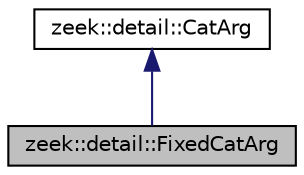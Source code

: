 digraph "zeek::detail::FixedCatArg"
{
 // LATEX_PDF_SIZE
  edge [fontname="Helvetica",fontsize="10",labelfontname="Helvetica",labelfontsize="10"];
  node [fontname="Helvetica",fontsize="10",shape=record];
  Node1 [label="zeek::detail::FixedCatArg",height=0.2,width=0.4,color="black", fillcolor="grey75", style="filled", fontcolor="black",tooltip=" "];
  Node2 -> Node1 [dir="back",color="midnightblue",fontsize="10",style="solid",fontname="Helvetica"];
  Node2 [label="zeek::detail::CatArg",height=0.2,width=0.4,color="black", fillcolor="white", style="filled",URL="$dd/d1e/classzeek_1_1detail_1_1CatArg.html",tooltip=" "];
}
